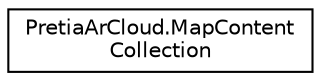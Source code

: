 digraph "Graphical Class Hierarchy"
{
 // LATEX_PDF_SIZE
  edge [fontname="Helvetica",fontsize="10",labelfontname="Helvetica",labelfontsize="10"];
  node [fontname="Helvetica",fontsize="10",shape=record];
  rankdir="LR";
  Node0 [label="PretiaArCloud.MapContent\lCollection",height=0.2,width=0.4,color="black", fillcolor="white", style="filled",URL="$classPretiaArCloud_1_1MapContentCollection.html",tooltip=" "];
}
